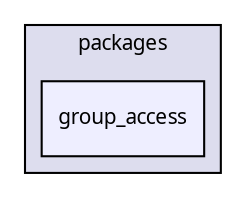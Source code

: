 digraph "packages/permit/packages/group_access/" {
  compound=true
  node [ fontsize="10", fontname="FreeSans.ttf"];
  edge [ labelfontsize="10", labelfontname="FreeSans.ttf"];
  subgraph clusterdir_ba817ab0780f95827f843ef49f61c250 {
    graph [ bgcolor="#ddddee", pencolor="black", label="packages" fontname="FreeSans.ttf", fontsize="10", URL="dir_ba817ab0780f95827f843ef49f61c250.html"]
  dir_99fb66633b76264e97bd7eb9ac96803e [shape=box, label="group_access", style="filled", fillcolor="#eeeeff", pencolor="black", URL="dir_99fb66633b76264e97bd7eb9ac96803e.html"];
  }
}
